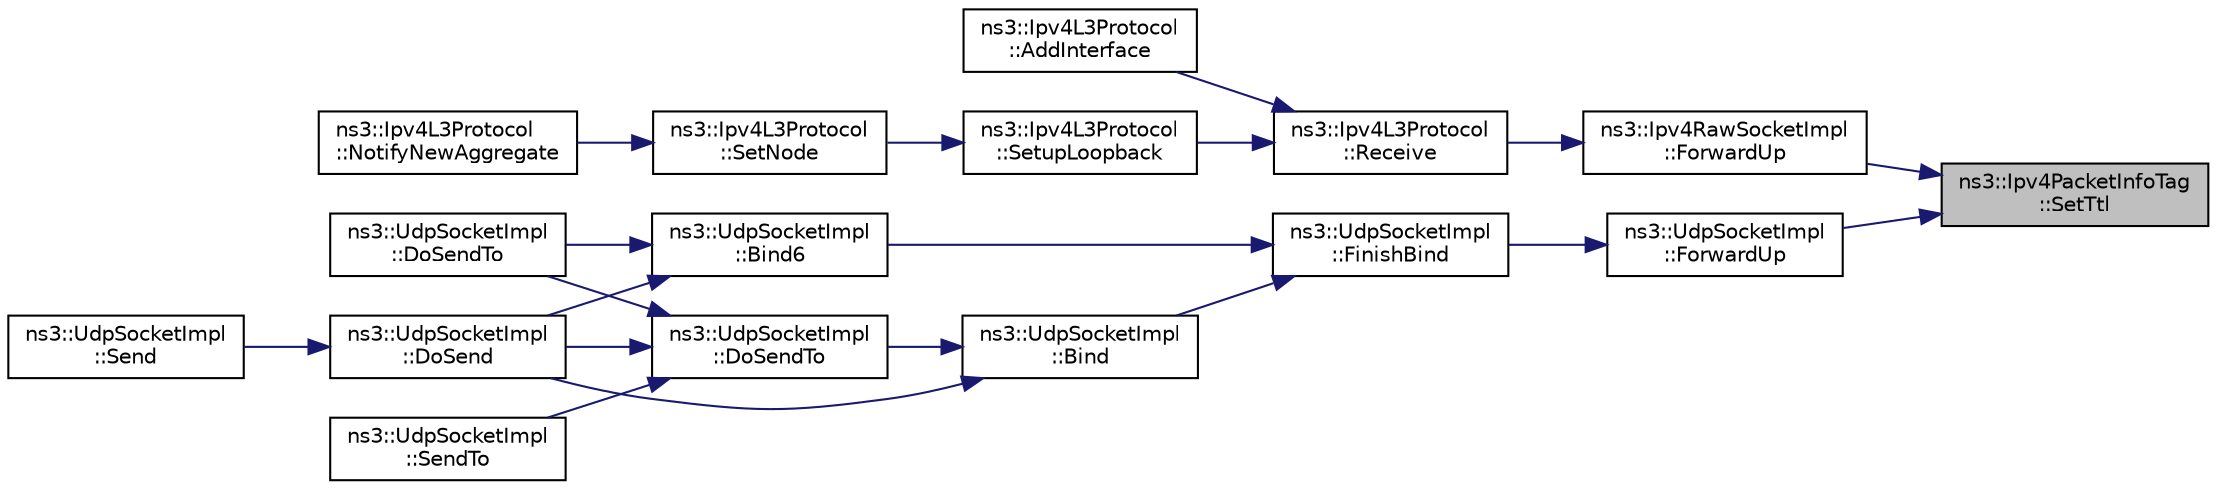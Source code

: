 digraph "ns3::Ipv4PacketInfoTag::SetTtl"
{
 // LATEX_PDF_SIZE
  edge [fontname="Helvetica",fontsize="10",labelfontname="Helvetica",labelfontsize="10"];
  node [fontname="Helvetica",fontsize="10",shape=record];
  rankdir="RL";
  Node1 [label="ns3::Ipv4PacketInfoTag\l::SetTtl",height=0.2,width=0.4,color="black", fillcolor="grey75", style="filled", fontcolor="black",tooltip="Set the tag's Time to Live Implemented, but not used in the stack yet."];
  Node1 -> Node2 [dir="back",color="midnightblue",fontsize="10",style="solid",fontname="Helvetica"];
  Node2 [label="ns3::Ipv4RawSocketImpl\l::ForwardUp",height=0.2,width=0.4,color="black", fillcolor="white", style="filled",URL="$classns3_1_1_ipv4_raw_socket_impl.html#ab4fc4f9979027503156102d42ec62e9b",tooltip="Forward up to receive method."];
  Node2 -> Node3 [dir="back",color="midnightblue",fontsize="10",style="solid",fontname="Helvetica"];
  Node3 [label="ns3::Ipv4L3Protocol\l::Receive",height=0.2,width=0.4,color="black", fillcolor="white", style="filled",URL="$classns3_1_1_ipv4_l3_protocol.html#a2f27fb0a3f698ffb34a654323b063c94",tooltip="Lower layer calls this method after calling L3Demux::Lookup The ARP subclass needs to know from which..."];
  Node3 -> Node4 [dir="back",color="midnightblue",fontsize="10",style="solid",fontname="Helvetica"];
  Node4 [label="ns3::Ipv4L3Protocol\l::AddInterface",height=0.2,width=0.4,color="black", fillcolor="white", style="filled",URL="$classns3_1_1_ipv4_l3_protocol.html#ac6855eb39254f74fa30e7f23a7b100db",tooltip=" "];
  Node3 -> Node5 [dir="back",color="midnightblue",fontsize="10",style="solid",fontname="Helvetica"];
  Node5 [label="ns3::Ipv4L3Protocol\l::SetupLoopback",height=0.2,width=0.4,color="black", fillcolor="white", style="filled",URL="$classns3_1_1_ipv4_l3_protocol.html#aa37b950d26063e4e7ee659e599c83bde",tooltip="Setup loopback interface."];
  Node5 -> Node6 [dir="back",color="midnightblue",fontsize="10",style="solid",fontname="Helvetica"];
  Node6 [label="ns3::Ipv4L3Protocol\l::SetNode",height=0.2,width=0.4,color="black", fillcolor="white", style="filled",URL="$classns3_1_1_ipv4_l3_protocol.html#a82ef37914ea8bab699575fea23586bc7",tooltip="Set node associated with this stack."];
  Node6 -> Node7 [dir="back",color="midnightblue",fontsize="10",style="solid",fontname="Helvetica"];
  Node7 [label="ns3::Ipv4L3Protocol\l::NotifyNewAggregate",height=0.2,width=0.4,color="black", fillcolor="white", style="filled",URL="$classns3_1_1_ipv4_l3_protocol.html#a41c7e4fc5a8dba55e9708df7cef9b9c7",tooltip="This function will notify other components connected to the node that a new stack member is now conne..."];
  Node1 -> Node8 [dir="back",color="midnightblue",fontsize="10",style="solid",fontname="Helvetica"];
  Node8 [label="ns3::UdpSocketImpl\l::ForwardUp",height=0.2,width=0.4,color="black", fillcolor="white", style="filled",URL="$classns3_1_1_udp_socket_impl.html#ac7ad1051f59ee35a9083a457bd6c5642",tooltip="Called by the L3 protocol when it received a packet to pass on to TCP."];
  Node8 -> Node9 [dir="back",color="midnightblue",fontsize="10",style="solid",fontname="Helvetica"];
  Node9 [label="ns3::UdpSocketImpl\l::FinishBind",height=0.2,width=0.4,color="black", fillcolor="white", style="filled",URL="$classns3_1_1_udp_socket_impl.html#ab176a2c5ea5e2ba0431a59cbc423c618",tooltip="Finish the binding process."];
  Node9 -> Node10 [dir="back",color="midnightblue",fontsize="10",style="solid",fontname="Helvetica"];
  Node10 [label="ns3::UdpSocketImpl\l::Bind",height=0.2,width=0.4,color="black", fillcolor="white", style="filled",URL="$classns3_1_1_udp_socket_impl.html#a02289f4c7fa69580c8426484fe3712c3",tooltip="Allocate a local IPv4 endpoint for this socket."];
  Node10 -> Node11 [dir="back",color="midnightblue",fontsize="10",style="solid",fontname="Helvetica"];
  Node11 [label="ns3::UdpSocketImpl\l::DoSend",height=0.2,width=0.4,color="black", fillcolor="white", style="filled",URL="$classns3_1_1_udp_socket_impl.html#aeb7a2f7998edd56c9079ac6a3518cd89",tooltip="Send a packet."];
  Node11 -> Node12 [dir="back",color="midnightblue",fontsize="10",style="solid",fontname="Helvetica"];
  Node12 [label="ns3::UdpSocketImpl\l::Send",height=0.2,width=0.4,color="black", fillcolor="white", style="filled",URL="$classns3_1_1_udp_socket_impl.html#ac8e23c2e48d59b943ad5beda3c9b9cce",tooltip="Send data (or dummy data) to the remote host."];
  Node10 -> Node13 [dir="back",color="midnightblue",fontsize="10",style="solid",fontname="Helvetica"];
  Node13 [label="ns3::UdpSocketImpl\l::DoSendTo",height=0.2,width=0.4,color="black", fillcolor="white", style="filled",URL="$classns3_1_1_udp_socket_impl.html#a18b22c398f6e9a7806f92b6a3ca7b3e8",tooltip="Send a packet to a specific destination and port (IPv4)"];
  Node13 -> Node11 [dir="back",color="midnightblue",fontsize="10",style="solid",fontname="Helvetica"];
  Node13 -> Node14 [dir="back",color="midnightblue",fontsize="10",style="solid",fontname="Helvetica"];
  Node14 [label="ns3::UdpSocketImpl\l::DoSendTo",height=0.2,width=0.4,color="black", fillcolor="white", style="filled",URL="$classns3_1_1_udp_socket_impl.html#a4c3672c1127cbe31678d8d18751d3f4c",tooltip="Send a packet to a specific destination and port (IPv6)"];
  Node13 -> Node15 [dir="back",color="midnightblue",fontsize="10",style="solid",fontname="Helvetica"];
  Node15 [label="ns3::UdpSocketImpl\l::SendTo",height=0.2,width=0.4,color="black", fillcolor="white", style="filled",URL="$classns3_1_1_udp_socket_impl.html#a8157d2ad72321be1047493ebf97e55f5",tooltip="Send data to a specified peer."];
  Node9 -> Node16 [dir="back",color="midnightblue",fontsize="10",style="solid",fontname="Helvetica"];
  Node16 [label="ns3::UdpSocketImpl\l::Bind6",height=0.2,width=0.4,color="black", fillcolor="white", style="filled",URL="$classns3_1_1_udp_socket_impl.html#a32b33c7a08d81248b1579882cebadcb6",tooltip="Allocate a local IPv6 endpoint for this socket."];
  Node16 -> Node11 [dir="back",color="midnightblue",fontsize="10",style="solid",fontname="Helvetica"];
  Node16 -> Node14 [dir="back",color="midnightblue",fontsize="10",style="solid",fontname="Helvetica"];
}
